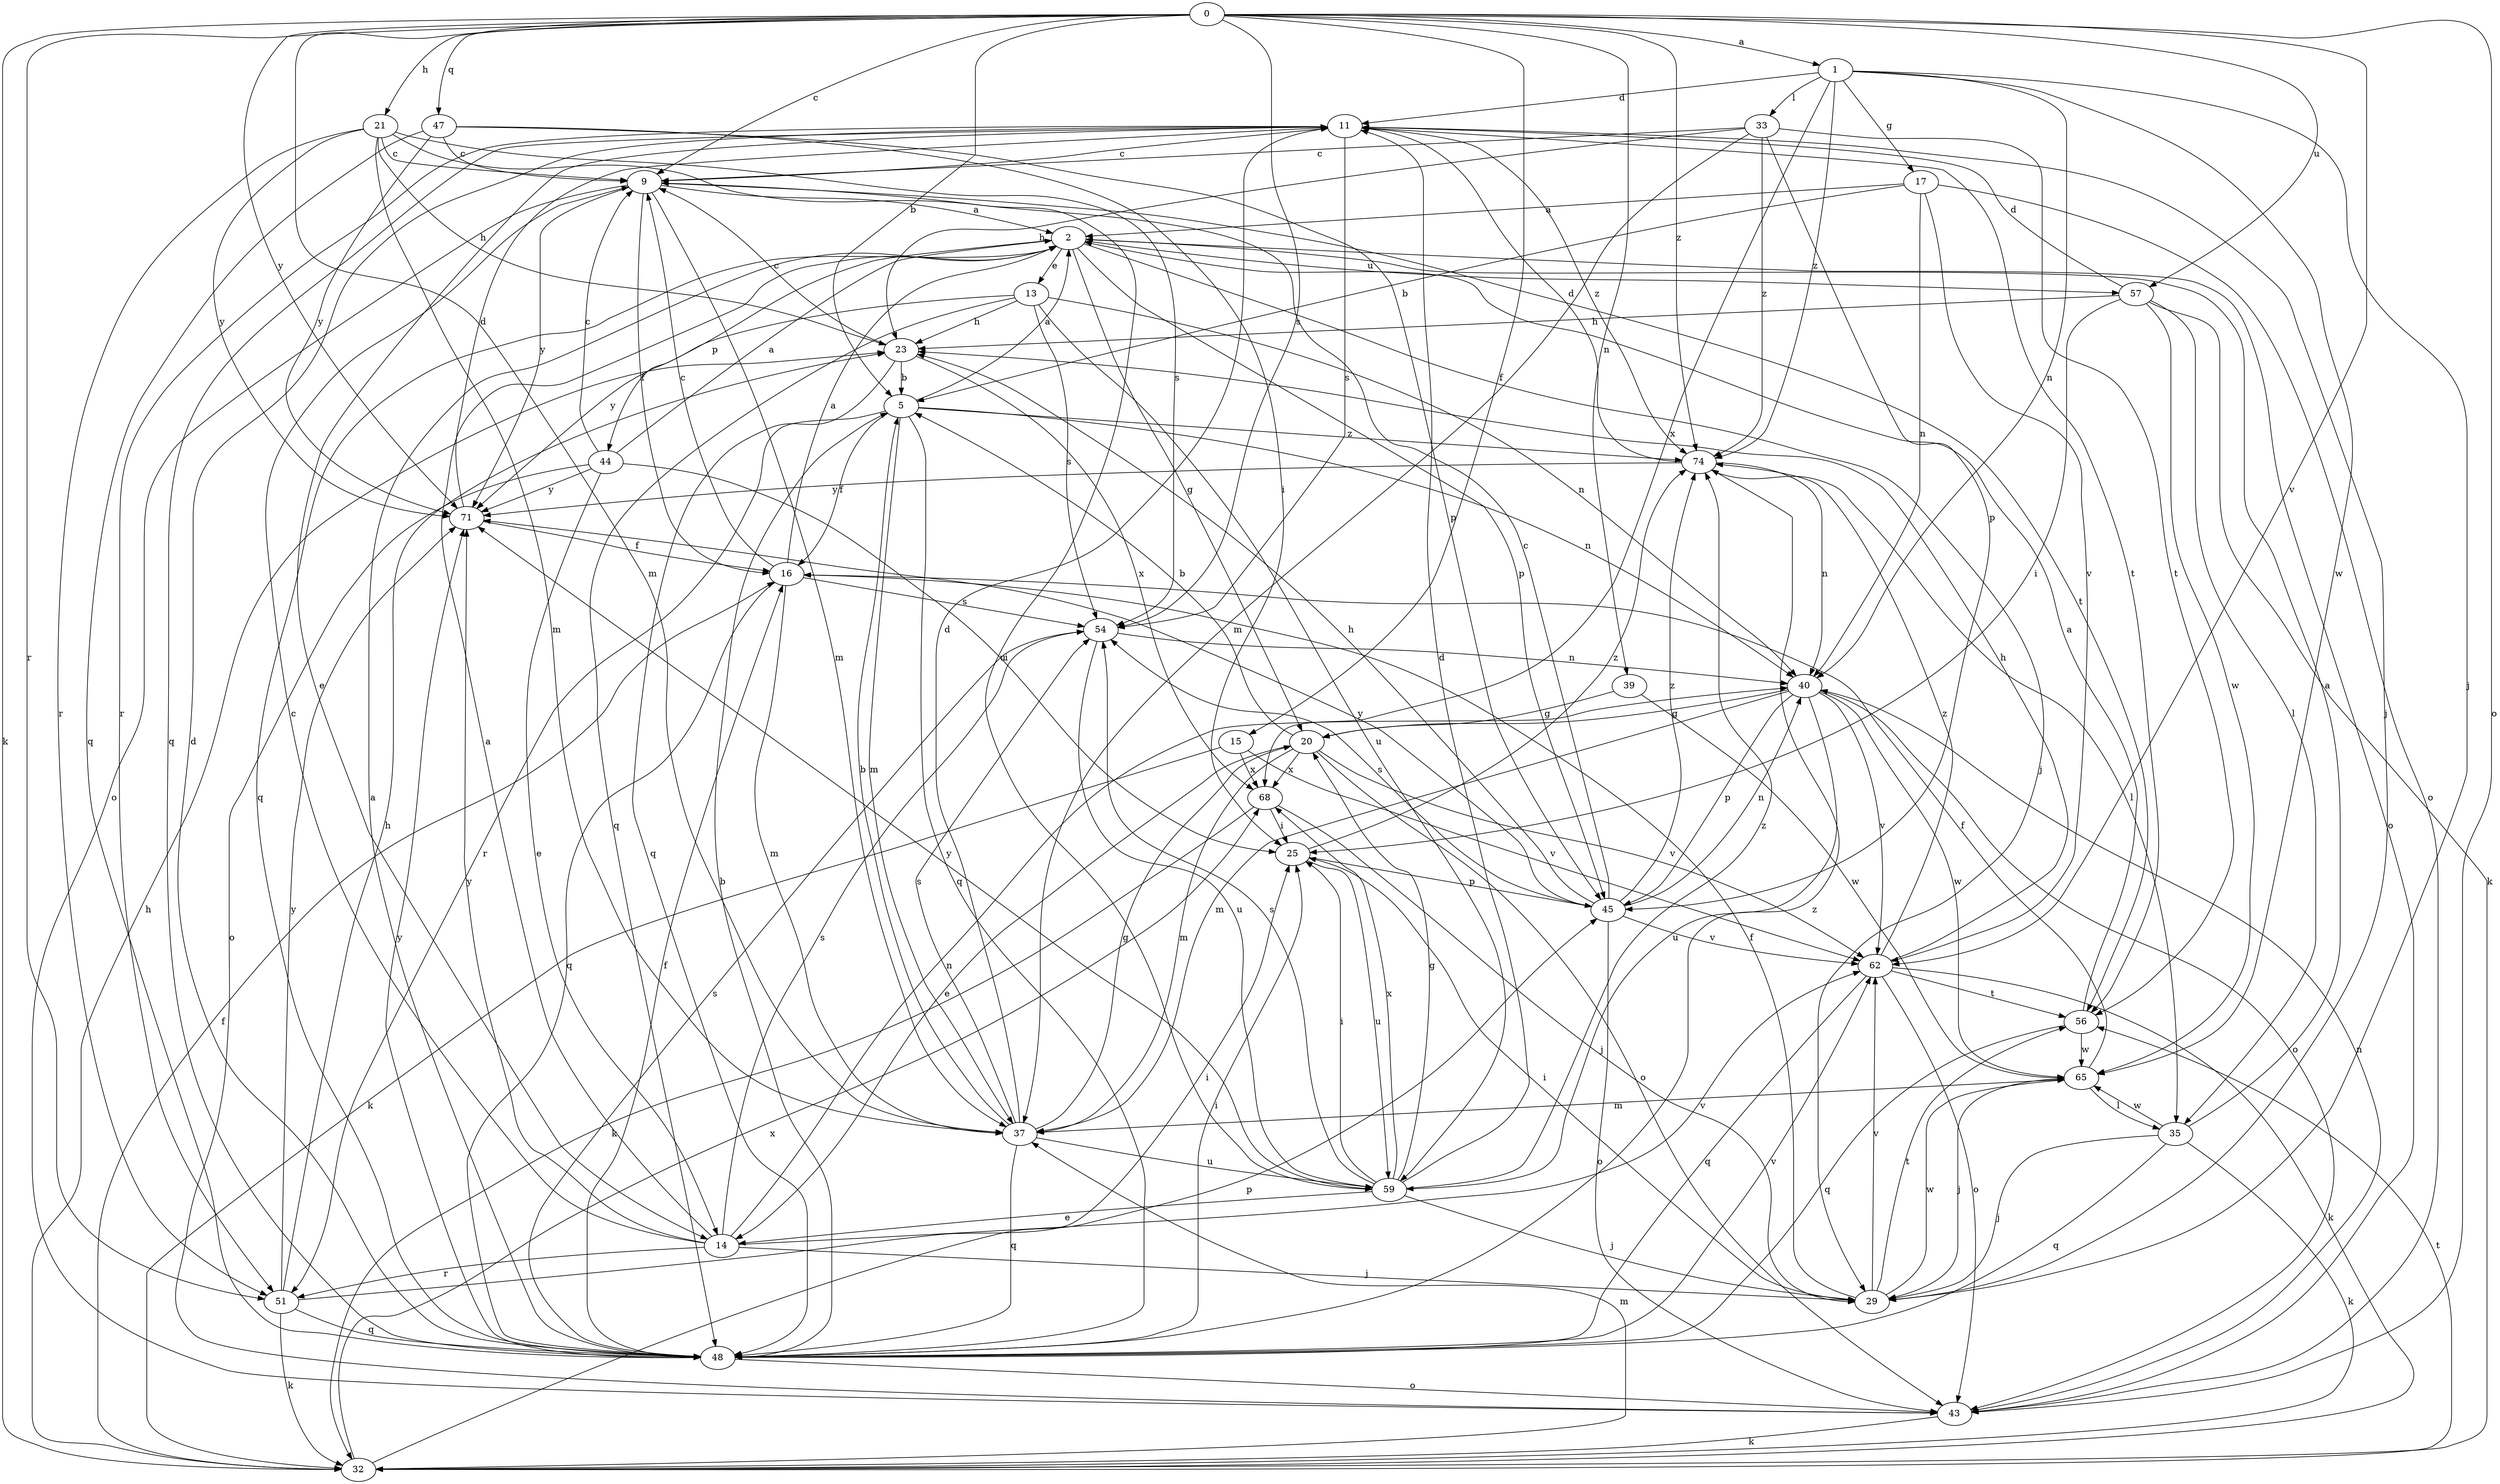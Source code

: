 strict digraph  {
0;
1;
2;
5;
9;
11;
13;
14;
15;
16;
17;
20;
21;
23;
25;
29;
32;
33;
35;
37;
39;
40;
43;
44;
45;
47;
48;
51;
54;
56;
57;
59;
62;
65;
68;
71;
74;
0 -> 1  [label=a];
0 -> 5  [label=b];
0 -> 9  [label=c];
0 -> 15  [label=f];
0 -> 21  [label=h];
0 -> 32  [label=k];
0 -> 37  [label=m];
0 -> 39  [label=n];
0 -> 43  [label=o];
0 -> 47  [label=q];
0 -> 51  [label=r];
0 -> 54  [label=s];
0 -> 57  [label=u];
0 -> 62  [label=v];
0 -> 71  [label=y];
0 -> 74  [label=z];
1 -> 11  [label=d];
1 -> 17  [label=g];
1 -> 29  [label=j];
1 -> 33  [label=l];
1 -> 40  [label=n];
1 -> 65  [label=w];
1 -> 68  [label=x];
1 -> 74  [label=z];
2 -> 13  [label=e];
2 -> 20  [label=g];
2 -> 29  [label=j];
2 -> 43  [label=o];
2 -> 44  [label=p];
2 -> 45  [label=p];
2 -> 48  [label=q];
2 -> 57  [label=u];
5 -> 2  [label=a];
5 -> 16  [label=f];
5 -> 37  [label=m];
5 -> 40  [label=n];
5 -> 48  [label=q];
5 -> 51  [label=r];
5 -> 74  [label=z];
9 -> 2  [label=a];
9 -> 16  [label=f];
9 -> 37  [label=m];
9 -> 43  [label=o];
9 -> 56  [label=t];
9 -> 71  [label=y];
11 -> 9  [label=c];
11 -> 14  [label=e];
11 -> 29  [label=j];
11 -> 48  [label=q];
11 -> 51  [label=r];
11 -> 54  [label=s];
11 -> 56  [label=t];
11 -> 74  [label=z];
13 -> 23  [label=h];
13 -> 40  [label=n];
13 -> 48  [label=q];
13 -> 54  [label=s];
13 -> 59  [label=u];
13 -> 71  [label=y];
14 -> 2  [label=a];
14 -> 9  [label=c];
14 -> 29  [label=j];
14 -> 40  [label=n];
14 -> 51  [label=r];
14 -> 54  [label=s];
14 -> 62  [label=v];
14 -> 71  [label=y];
15 -> 32  [label=k];
15 -> 62  [label=v];
15 -> 68  [label=x];
16 -> 2  [label=a];
16 -> 9  [label=c];
16 -> 37  [label=m];
16 -> 48  [label=q];
16 -> 54  [label=s];
17 -> 2  [label=a];
17 -> 5  [label=b];
17 -> 40  [label=n];
17 -> 43  [label=o];
17 -> 62  [label=v];
20 -> 5  [label=b];
20 -> 14  [label=e];
20 -> 37  [label=m];
20 -> 43  [label=o];
20 -> 62  [label=v];
20 -> 68  [label=x];
21 -> 9  [label=c];
21 -> 23  [label=h];
21 -> 37  [label=m];
21 -> 51  [label=r];
21 -> 54  [label=s];
21 -> 59  [label=u];
21 -> 71  [label=y];
23 -> 5  [label=b];
23 -> 9  [label=c];
23 -> 48  [label=q];
23 -> 68  [label=x];
25 -> 45  [label=p];
25 -> 59  [label=u];
25 -> 74  [label=z];
29 -> 16  [label=f];
29 -> 25  [label=i];
29 -> 56  [label=t];
29 -> 62  [label=v];
29 -> 65  [label=w];
32 -> 16  [label=f];
32 -> 23  [label=h];
32 -> 37  [label=m];
32 -> 45  [label=p];
32 -> 56  [label=t];
32 -> 68  [label=x];
33 -> 9  [label=c];
33 -> 23  [label=h];
33 -> 37  [label=m];
33 -> 45  [label=p];
33 -> 56  [label=t];
33 -> 74  [label=z];
35 -> 2  [label=a];
35 -> 29  [label=j];
35 -> 32  [label=k];
35 -> 48  [label=q];
35 -> 65  [label=w];
37 -> 5  [label=b];
37 -> 11  [label=d];
37 -> 20  [label=g];
37 -> 48  [label=q];
37 -> 54  [label=s];
37 -> 59  [label=u];
39 -> 20  [label=g];
39 -> 65  [label=w];
40 -> 20  [label=g];
40 -> 37  [label=m];
40 -> 43  [label=o];
40 -> 45  [label=p];
40 -> 59  [label=u];
40 -> 62  [label=v];
40 -> 65  [label=w];
43 -> 32  [label=k];
43 -> 40  [label=n];
44 -> 2  [label=a];
44 -> 9  [label=c];
44 -> 14  [label=e];
44 -> 25  [label=i];
44 -> 43  [label=o];
44 -> 71  [label=y];
45 -> 9  [label=c];
45 -> 23  [label=h];
45 -> 40  [label=n];
45 -> 43  [label=o];
45 -> 54  [label=s];
45 -> 62  [label=v];
45 -> 71  [label=y];
45 -> 74  [label=z];
47 -> 9  [label=c];
47 -> 25  [label=i];
47 -> 45  [label=p];
47 -> 48  [label=q];
47 -> 71  [label=y];
48 -> 2  [label=a];
48 -> 5  [label=b];
48 -> 11  [label=d];
48 -> 16  [label=f];
48 -> 25  [label=i];
48 -> 43  [label=o];
48 -> 54  [label=s];
48 -> 62  [label=v];
48 -> 71  [label=y];
48 -> 74  [label=z];
51 -> 23  [label=h];
51 -> 25  [label=i];
51 -> 32  [label=k];
51 -> 48  [label=q];
51 -> 71  [label=y];
54 -> 40  [label=n];
54 -> 59  [label=u];
56 -> 2  [label=a];
56 -> 48  [label=q];
56 -> 65  [label=w];
57 -> 11  [label=d];
57 -> 23  [label=h];
57 -> 25  [label=i];
57 -> 32  [label=k];
57 -> 35  [label=l];
57 -> 65  [label=w];
59 -> 11  [label=d];
59 -> 14  [label=e];
59 -> 20  [label=g];
59 -> 25  [label=i];
59 -> 29  [label=j];
59 -> 54  [label=s];
59 -> 68  [label=x];
59 -> 71  [label=y];
59 -> 74  [label=z];
62 -> 23  [label=h];
62 -> 32  [label=k];
62 -> 43  [label=o];
62 -> 48  [label=q];
62 -> 56  [label=t];
62 -> 74  [label=z];
65 -> 16  [label=f];
65 -> 29  [label=j];
65 -> 35  [label=l];
65 -> 37  [label=m];
68 -> 25  [label=i];
68 -> 29  [label=j];
68 -> 32  [label=k];
71 -> 11  [label=d];
71 -> 16  [label=f];
74 -> 11  [label=d];
74 -> 35  [label=l];
74 -> 40  [label=n];
74 -> 71  [label=y];
}
